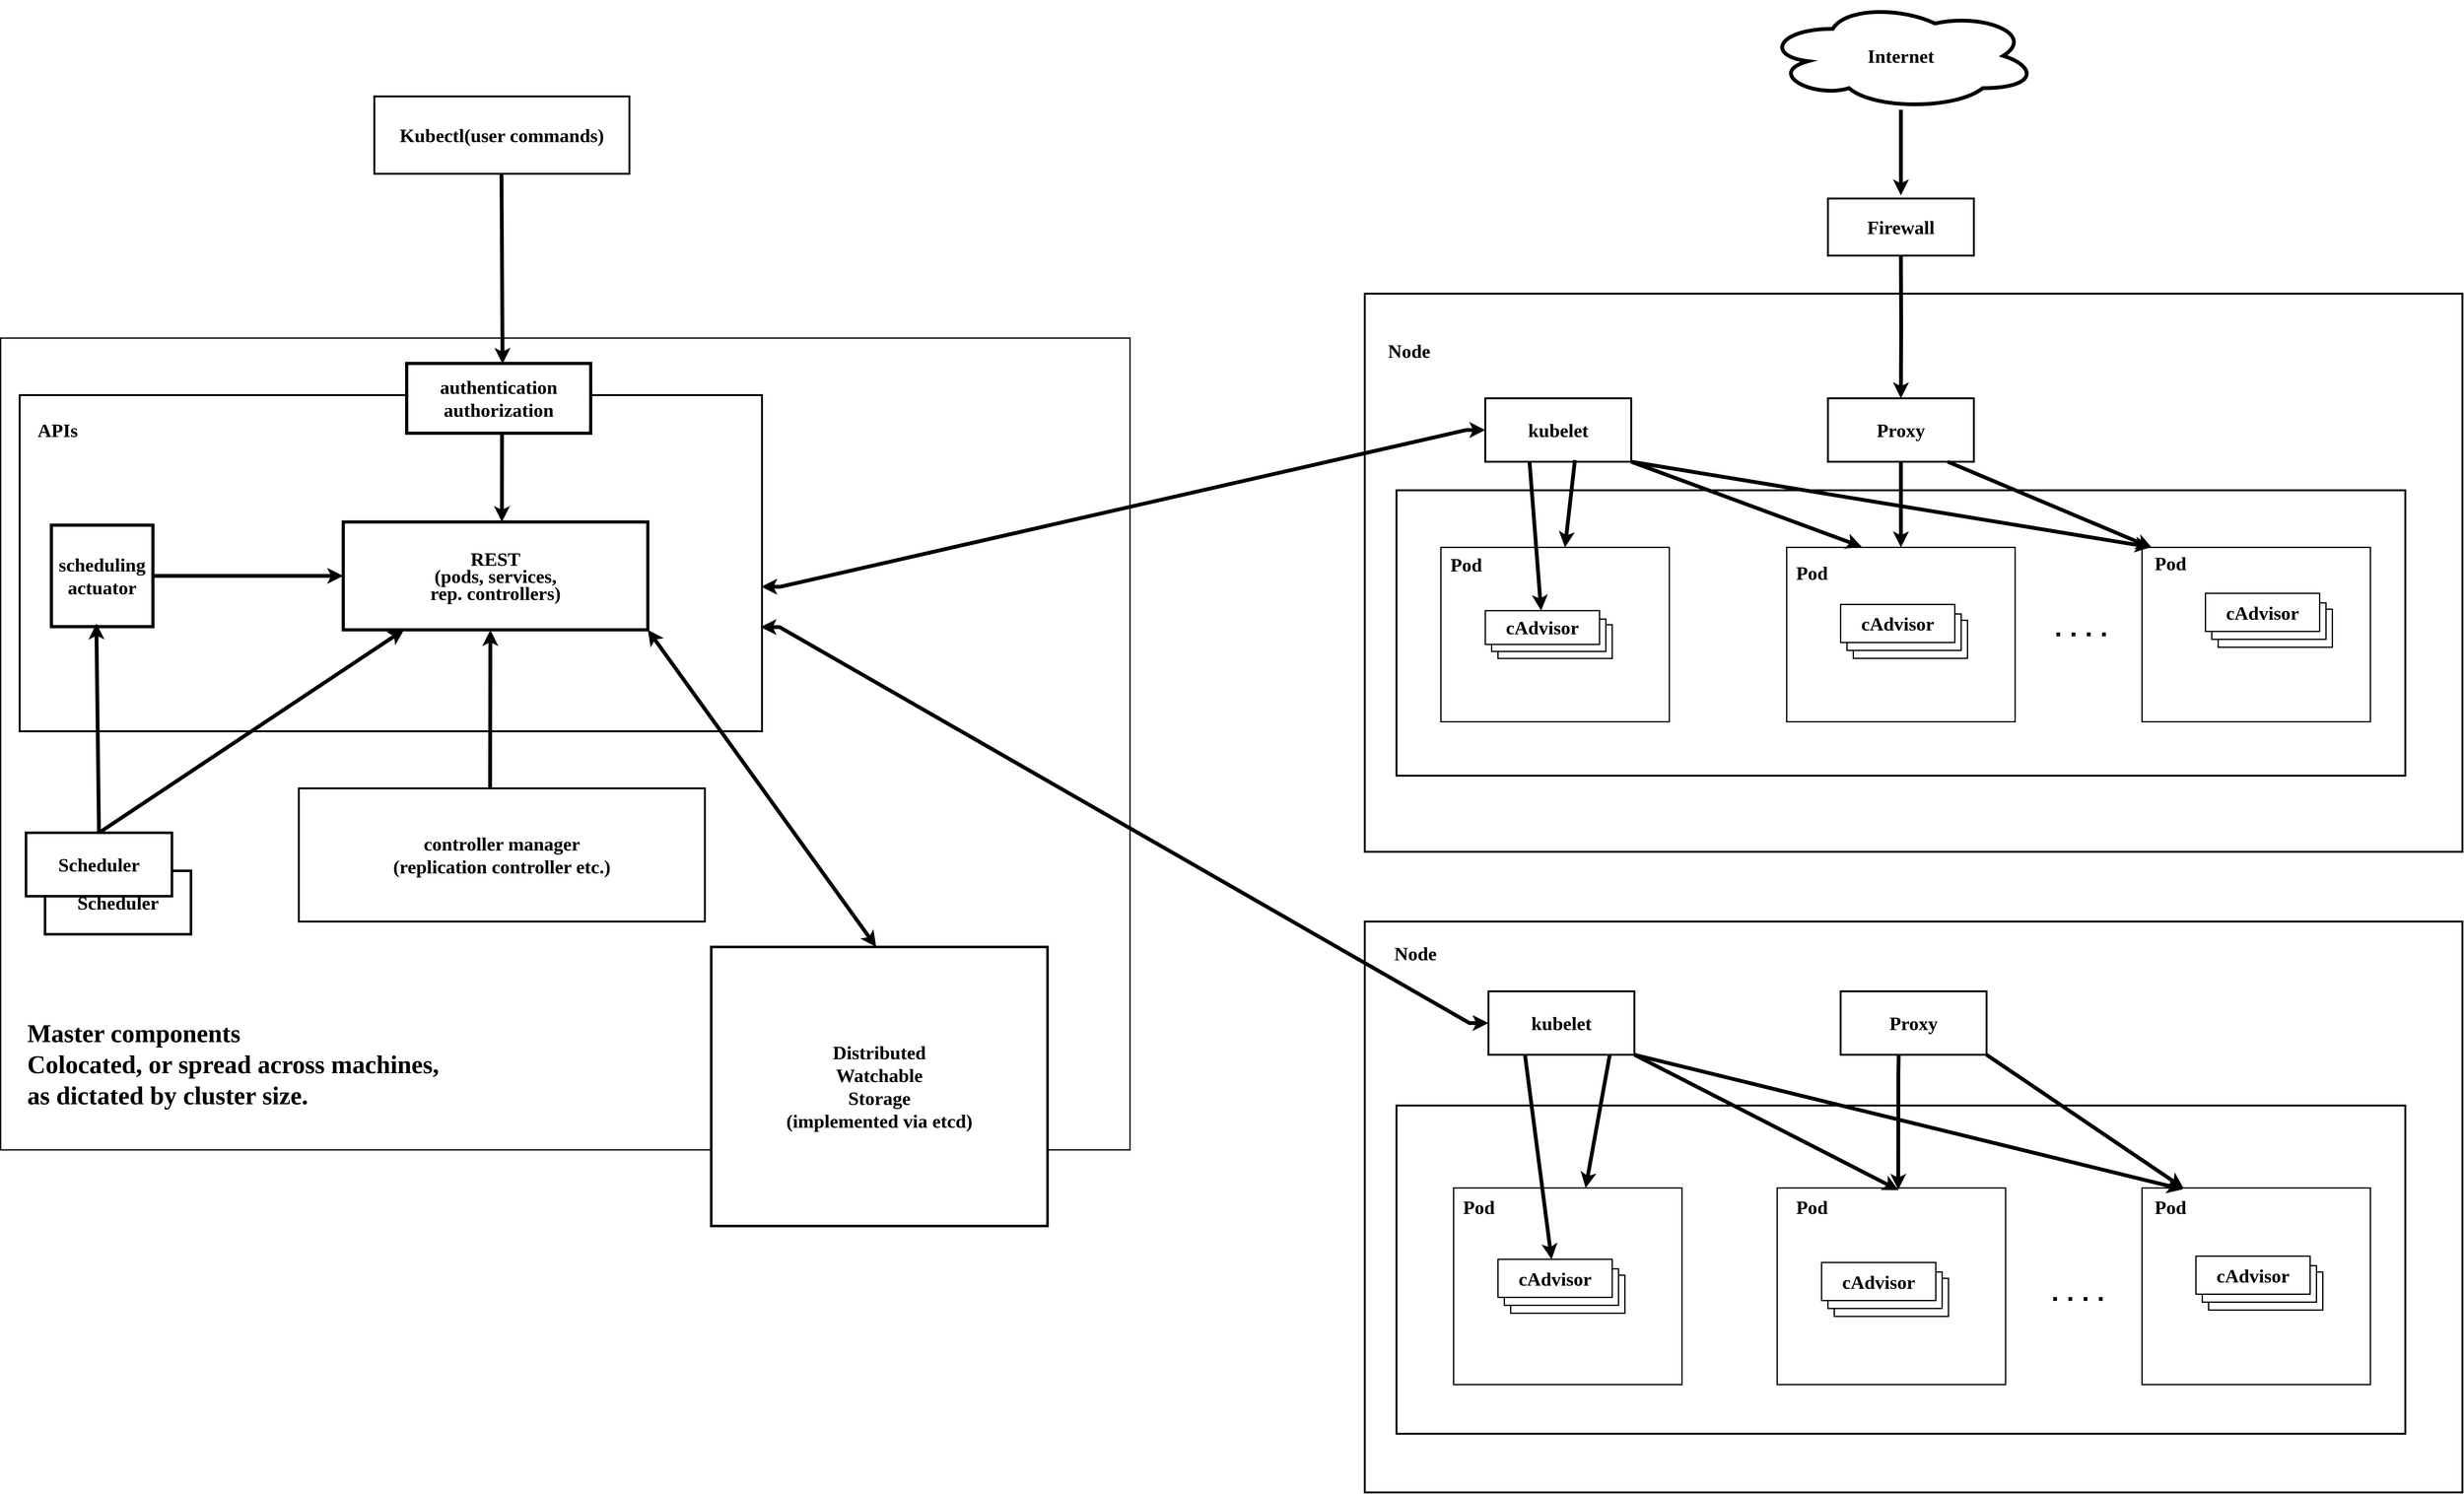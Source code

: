 <mxfile version="24.7.13">
  <diagram name="第 1 页" id="LvspWGDVvsqheb7RMKRR">
    <mxGraphModel dx="4118" dy="2120" grid="1" gridSize="10" guides="1" tooltips="1" connect="1" arrows="1" fold="1" page="1" pageScale="1" pageWidth="4000" pageHeight="2424" math="0" shadow="0">
      <root>
        <mxCell id="0" />
        <mxCell id="1" parent="0" />
        <mxCell id="ktVLUo-EPOUu5IFAiA05-72" value="" style="rounded=0;whiteSpace=wrap;html=1;movable=0;resizable=0;rotatable=0;deletable=0;editable=0;locked=1;connectable=0;strokeWidth=3;" vertex="1" parent="1">
          <mxGeometry x="2180" y="1500" width="1730" height="900" as="geometry" />
        </mxCell>
        <mxCell id="ktVLUo-EPOUu5IFAiA05-36" value="" style="rounded=0;whiteSpace=wrap;html=1;movable=0;resizable=0;rotatable=0;deletable=0;editable=0;locked=1;connectable=0;strokeWidth=3;" vertex="1" parent="1">
          <mxGeometry x="2180" y="510" width="1730" height="880" as="geometry" />
        </mxCell>
        <mxCell id="ktVLUo-EPOUu5IFAiA05-21" value="" style="rounded=0;whiteSpace=wrap;html=1;strokeColor=#000000;strokeWidth=2;" vertex="1" parent="1">
          <mxGeometry x="30" y="580" width="1780" height="1280" as="geometry" />
        </mxCell>
        <mxCell id="ktVLUo-EPOUu5IFAiA05-16" value="&lt;font style=&quot;font-size: 30px;&quot; face=&quot;Comic Sans MS&quot;&gt;&lt;b&gt;Scheduler&lt;/b&gt;&lt;/font&gt;" style="rounded=0;whiteSpace=wrap;html=1;strokeWidth=4;" vertex="1" parent="1">
          <mxGeometry x="100" y="1420" width="230" height="100" as="geometry" />
        </mxCell>
        <mxCell id="ktVLUo-EPOUu5IFAiA05-4" value="" style="rounded=0;whiteSpace=wrap;html=1;strokeWidth=3;" vertex="1" parent="1">
          <mxGeometry x="60" y="670" width="1170" height="530" as="geometry" />
        </mxCell>
        <mxCell id="ktVLUo-EPOUu5IFAiA05-15" value="" style="endArrow=classic;html=1;rounded=0;strokeWidth=6;curved=0;endSize=6;exitX=0.5;exitY=0;exitDx=0;exitDy=0;entryX=0.2;entryY=0.998;entryDx=0;entryDy=0;entryPerimeter=0;" edge="1" parent="1" source="ktVLUo-EPOUu5IFAiA05-14" target="ktVLUo-EPOUu5IFAiA05-9">
          <mxGeometry width="50" height="50" relative="1" as="geometry">
            <mxPoint x="604.58" y="1265" as="sourcePoint" />
            <mxPoint x="560" y="1040" as="targetPoint" />
          </mxGeometry>
        </mxCell>
        <mxCell id="ktVLUo-EPOUu5IFAiA05-5" value="&lt;div style=&quot;font-size: 30px;&quot;&gt;&lt;font style=&quot;font-size: 30px;&quot; face=&quot;Comic Sans MS&quot;&gt;&lt;b&gt;authentication&lt;/b&gt;&lt;/font&gt;&lt;/div&gt;&lt;div style=&quot;font-size: 30px;&quot;&gt;&lt;font style=&quot;font-size: 30px;&quot; face=&quot;Comic Sans MS&quot;&gt;&lt;b&gt;authorization&lt;/b&gt;&lt;/font&gt;&lt;/div&gt;" style="rounded=0;whiteSpace=wrap;html=1;strokeWidth=5;" vertex="1" parent="1">
          <mxGeometry x="670" y="620" width="290" height="110" as="geometry" />
        </mxCell>
        <mxCell id="ktVLUo-EPOUu5IFAiA05-6" value="&lt;b&gt;&lt;font face=&quot;Comic Sans MS&quot; style=&quot;font-size: 30px;&quot;&gt;APIs&lt;/font&gt;&lt;/b&gt;" style="text;html=1;align=center;verticalAlign=middle;whiteSpace=wrap;rounded=0;" vertex="1" parent="1">
          <mxGeometry x="90" y="710" width="60" height="30" as="geometry" />
        </mxCell>
        <mxCell id="ktVLUo-EPOUu5IFAiA05-7" value="" style="group;strokeColor=default;strokeWidth=5;" vertex="1" connectable="0" parent="1">
          <mxGeometry x="620" y="200" width="400" height="120" as="geometry" />
        </mxCell>
        <mxCell id="ktVLUo-EPOUu5IFAiA05-1" value="&lt;font face=&quot;Comic Sans MS&quot; style=&quot;font-size: 30px;&quot;&gt;&lt;b&gt;Kubectl(user commands)&lt;/b&gt;&lt;/font&gt;" style="rounded=0;whiteSpace=wrap;html=1;" vertex="1" parent="ktVLUo-EPOUu5IFAiA05-7">
          <mxGeometry width="400" height="120.0" as="geometry" />
        </mxCell>
        <mxCell id="ktVLUo-EPOUu5IFAiA05-2" value="" style="endArrow=classic;html=1;rounded=0;strokeWidth=6;exitX=0.4;exitY=1.015;exitDx=0;exitDy=0;exitPerimeter=0;entryX=0.521;entryY=0.006;entryDx=0;entryDy=0;entryPerimeter=0;" edge="1" parent="ktVLUo-EPOUu5IFAiA05-7" target="ktVLUo-EPOUu5IFAiA05-5">
          <mxGeometry width="50" height="50" relative="1" as="geometry">
            <mxPoint x="199.41" y="120.0" as="sourcePoint" />
            <mxPoint x="210" y="573.333" as="targetPoint" />
          </mxGeometry>
        </mxCell>
        <mxCell id="ktVLUo-EPOUu5IFAiA05-8" value="" style="endArrow=classic;html=1;rounded=0;strokeWidth=6;exitX=0.518;exitY=1.001;exitDx=0;exitDy=0;exitPerimeter=0;entryX=0.521;entryY=0;entryDx=0;entryDy=0;entryPerimeter=0;" edge="1" parent="1" source="ktVLUo-EPOUu5IFAiA05-5" target="ktVLUo-EPOUu5IFAiA05-9">
          <mxGeometry width="50" height="50" relative="1" as="geometry">
            <mxPoint x="820.23" y="735" as="sourcePoint" />
            <mxPoint x="819.38" y="815" as="targetPoint" />
          </mxGeometry>
        </mxCell>
        <mxCell id="ktVLUo-EPOUu5IFAiA05-9" value="&lt;div style=&quot;font-size: 30px; line-height: 90%;&quot;&gt;&lt;font face=&quot;Comic Sans MS&quot; style=&quot;font-size: 30px;&quot;&gt;&lt;b&gt;REST&lt;/b&gt;&lt;/font&gt;&lt;/div&gt;&lt;div style=&quot;font-size: 30px; line-height: 90%;&quot;&gt;&lt;font face=&quot;Comic Sans MS&quot; style=&quot;font-size: 30px;&quot;&gt;&lt;b&gt;(pods, services,&lt;/b&gt;&lt;/font&gt;&lt;/div&gt;&lt;div style=&quot;font-size: 30px; line-height: 90%;&quot;&gt;&lt;font face=&quot;Comic Sans MS&quot; style=&quot;font-size: 30px;&quot;&gt;&lt;b&gt;rep. controllers)&lt;/b&gt;&lt;/font&gt;&lt;/div&gt;" style="rounded=0;whiteSpace=wrap;html=1;strokeWidth=5;" vertex="1" parent="1">
          <mxGeometry x="570" y="870" width="480" height="170" as="geometry" />
        </mxCell>
        <mxCell id="ktVLUo-EPOUu5IFAiA05-10" value="&lt;div style=&quot;font-size: 30px;&quot;&gt;&lt;font face=&quot;Comic Sans MS&quot; style=&quot;font-size: 30px;&quot;&gt;&lt;b&gt;scheduling&lt;/b&gt;&lt;/font&gt;&lt;/div&gt;&lt;div style=&quot;font-size: 30px;&quot;&gt;&lt;font face=&quot;Comic Sans MS&quot; style=&quot;font-size: 30px;&quot;&gt;&lt;b&gt;actuator&lt;/b&gt;&lt;/font&gt;&lt;/div&gt;" style="rounded=0;whiteSpace=wrap;html=1;strokeWidth=5;" vertex="1" parent="1">
          <mxGeometry x="110" y="875" width="160" height="160" as="geometry" />
        </mxCell>
        <mxCell id="ktVLUo-EPOUu5IFAiA05-11" value="" style="endArrow=classic;html=1;rounded=0;strokeWidth=6;exitX=1;exitY=0.5;exitDx=0;exitDy=0;entryX=0;entryY=0.5;entryDx=0;entryDy=0;" edge="1" parent="1" source="ktVLUo-EPOUu5IFAiA05-10" target="ktVLUo-EPOUu5IFAiA05-9">
          <mxGeometry width="50" height="50" relative="1" as="geometry">
            <mxPoint x="310.85" y="860" as="sourcePoint" />
            <mxPoint x="310" y="940" as="targetPoint" />
          </mxGeometry>
        </mxCell>
        <mxCell id="ktVLUo-EPOUu5IFAiA05-13" value="" style="endArrow=classic;html=1;rounded=0;strokeWidth=6;curved=0;endSize=6;exitX=0.5;exitY=0;exitDx=0;exitDy=0;" edge="1" parent="1" source="ktVLUo-EPOUu5IFAiA05-14">
          <mxGeometry width="50" height="50" relative="1" as="geometry">
            <mxPoint x="180" y="1260" as="sourcePoint" />
            <mxPoint x="180.85" y="1030" as="targetPoint" />
          </mxGeometry>
        </mxCell>
        <mxCell id="ktVLUo-EPOUu5IFAiA05-14" value="&lt;font style=&quot;font-size: 30px;&quot; face=&quot;Comic Sans MS&quot;&gt;&lt;b&gt;Scheduler&lt;/b&gt;&lt;/font&gt;" style="rounded=0;whiteSpace=wrap;html=1;strokeWidth=4;" vertex="1" parent="1">
          <mxGeometry x="70" y="1360" width="230" height="100" as="geometry" />
        </mxCell>
        <mxCell id="ktVLUo-EPOUu5IFAiA05-17" value="&lt;div style=&quot;font-size: 30px;&quot;&gt;&lt;font style=&quot;font-size: 30px;&quot; face=&quot;Comic Sans MS&quot;&gt;&lt;b style=&quot;font-size: 30px;&quot;&gt;controller manager&lt;/b&gt;&lt;/font&gt;&lt;/div&gt;&lt;div style=&quot;font-size: 30px;&quot;&gt;&lt;font style=&quot;font-size: 30px;&quot; face=&quot;Comic Sans MS&quot;&gt;&lt;b style=&quot;font-size: 30px;&quot;&gt;(replication controller etc.)&lt;/b&gt;&lt;/font&gt;&lt;/div&gt;" style="rounded=0;whiteSpace=wrap;html=1;fontSize=30;strokeWidth=3;" vertex="1" parent="1">
          <mxGeometry x="500" y="1290" width="640" height="210" as="geometry" />
        </mxCell>
        <mxCell id="ktVLUo-EPOUu5IFAiA05-19" value="" style="endArrow=classic;html=1;rounded=0;strokeWidth=6;entryX=0.483;entryY=1.002;entryDx=0;entryDy=0;entryPerimeter=0;exitX=0.471;exitY=0.006;exitDx=0;exitDy=0;exitPerimeter=0;" edge="1" parent="1" source="ktVLUo-EPOUu5IFAiA05-17" target="ktVLUo-EPOUu5IFAiA05-9">
          <mxGeometry width="50" height="50" relative="1" as="geometry">
            <mxPoint x="780" y="1290" as="sourcePoint" />
            <mxPoint x="840" y="1140" as="targetPoint" />
          </mxGeometry>
        </mxCell>
        <mxCell id="ktVLUo-EPOUu5IFAiA05-20" value="" style="endArrow=classic;startArrow=classic;html=1;rounded=0;strokeWidth=6;entryX=1;entryY=1;entryDx=0;entryDy=0;" edge="1" parent="1" target="ktVLUo-EPOUu5IFAiA05-9">
          <mxGeometry width="50" height="50" relative="1" as="geometry">
            <mxPoint x="1410" y="1540" as="sourcePoint" />
            <mxPoint x="1460" y="1450" as="targetPoint" />
          </mxGeometry>
        </mxCell>
        <mxCell id="ktVLUo-EPOUu5IFAiA05-22" value="&lt;div style=&quot;font-size: 30px;&quot;&gt;&lt;font face=&quot;Comic Sans MS&quot; style=&quot;font-size: 30px;&quot;&gt;&lt;b&gt;Distributed&lt;/b&gt;&lt;/font&gt;&lt;/div&gt;&lt;div style=&quot;font-size: 30px;&quot;&gt;&lt;font face=&quot;Comic Sans MS&quot; style=&quot;font-size: 30px;&quot;&gt;&lt;b&gt;Watchable&lt;/b&gt;&lt;/font&gt;&lt;/div&gt;&lt;div style=&quot;font-size: 30px;&quot;&gt;&lt;font face=&quot;Comic Sans MS&quot; style=&quot;font-size: 30px;&quot;&gt;&lt;b&gt;Storage&lt;/b&gt;&lt;/font&gt;&lt;/div&gt;&lt;div style=&quot;font-size: 30px;&quot;&gt;&lt;font face=&quot;Comic Sans MS&quot; style=&quot;font-size: 30px;&quot;&gt;&lt;b&gt;(implemented via etcd)&lt;/b&gt;&lt;/font&gt;&lt;/div&gt;" style="rounded=0;whiteSpace=wrap;html=1;strokeWidth=4;" vertex="1" parent="1">
          <mxGeometry x="1150" y="1540" width="530" height="440" as="geometry" />
        </mxCell>
        <mxCell id="ktVLUo-EPOUu5IFAiA05-23" value="&lt;div style=&quot;font-size: 40px;&quot;&gt;&lt;b style=&quot;&quot;&gt;&lt;font face=&quot;Comic Sans MS&quot; style=&quot;font-size: 40px;&quot;&gt;Master components&lt;/font&gt;&lt;/b&gt;&lt;/div&gt;&lt;div style=&quot;font-size: 40px;&quot;&gt;&lt;b&gt;&lt;font face=&quot;Comic Sans MS&quot; style=&quot;font-size: 40px;&quot;&gt;Colocated, or spread across machines,&lt;/font&gt;&lt;/b&gt;&lt;/div&gt;&lt;div style=&quot;font-size: 40px;&quot;&gt;&lt;b style=&quot;&quot;&gt;&lt;font face=&quot;Comic Sans MS&quot; style=&quot;font-size: 40px;&quot;&gt;as dictated by cluster size.&lt;/font&gt;&lt;/b&gt;&lt;/div&gt;" style="text;html=1;align=left;verticalAlign=middle;whiteSpace=wrap;rounded=0;" vertex="1" parent="1">
          <mxGeometry x="70" y="1610" width="940" height="230" as="geometry" />
        </mxCell>
        <mxCell id="ktVLUo-EPOUu5IFAiA05-30" value="" style="endArrow=classic;startArrow=classic;html=1;rounded=0;edgeStyle=entityRelationEdgeStyle;strokeWidth=6;exitX=0.999;exitY=0.57;exitDx=0;exitDy=0;exitPerimeter=0;entryX=0;entryY=0.5;entryDx=0;entryDy=0;" edge="1" parent="1" source="ktVLUo-EPOUu5IFAiA05-4" target="ktVLUo-EPOUu5IFAiA05-39">
          <mxGeometry width="50" height="50" relative="1" as="geometry">
            <mxPoint x="2310" y="590" as="sourcePoint" />
            <mxPoint x="2370" y="720" as="targetPoint" />
            <Array as="points">
              <mxPoint x="2180" y="940" />
            </Array>
          </mxGeometry>
        </mxCell>
        <mxCell id="ktVLUo-EPOUu5IFAiA05-34" value="" style="edgeStyle=orthogonalEdgeStyle;rounded=0;orthogonalLoop=1;jettySize=auto;html=1;strokeWidth=6;" edge="1" parent="1" source="ktVLUo-EPOUu5IFAiA05-32">
          <mxGeometry relative="1" as="geometry">
            <mxPoint x="3025.0" y="355" as="targetPoint" />
          </mxGeometry>
        </mxCell>
        <mxCell id="ktVLUo-EPOUu5IFAiA05-32" value="&lt;font face=&quot;Comic Sans MS&quot; style=&quot;font-size: 30px;&quot;&gt;&lt;b&gt;Internet&lt;/b&gt;&lt;/font&gt;" style="ellipse;shape=cloud;whiteSpace=wrap;html=1;strokeWidth=6;" vertex="1" parent="1">
          <mxGeometry x="2810" y="50" width="430" height="170" as="geometry" />
        </mxCell>
        <mxCell id="ktVLUo-EPOUu5IFAiA05-35" value="&lt;font face=&quot;Comic Sans MS&quot; style=&quot;font-size: 30px;&quot;&gt;&lt;b&gt;Firewall&lt;/b&gt;&lt;/font&gt;" style="rounded=0;whiteSpace=wrap;html=1;strokeWidth=3;" vertex="1" parent="1">
          <mxGeometry x="2910" y="360" width="230" height="90" as="geometry" />
        </mxCell>
        <mxCell id="ktVLUo-EPOUu5IFAiA05-38" value="&lt;font style=&quot;font-size: 30px;&quot; face=&quot;Comic Sans MS&quot;&gt;&lt;b&gt;Node&lt;/b&gt;&lt;/font&gt;" style="text;html=1;align=center;verticalAlign=middle;whiteSpace=wrap;rounded=0;" vertex="1" parent="1">
          <mxGeometry x="2220" y="600" width="60" as="geometry" />
        </mxCell>
        <mxCell id="ktVLUo-EPOUu5IFAiA05-39" value="&lt;b&gt;&lt;font style=&quot;font-size: 30px;&quot; face=&quot;Comic Sans MS&quot;&gt;kubelet&lt;/font&gt;&lt;/b&gt;" style="rounded=0;whiteSpace=wrap;html=1;strokeWidth=3;" vertex="1" parent="1">
          <mxGeometry x="2370" y="675" width="230" height="100" as="geometry" />
        </mxCell>
        <mxCell id="ktVLUo-EPOUu5IFAiA05-40" value="&lt;b&gt;&lt;font style=&quot;font-size: 30px;&quot; face=&quot;Comic Sans MS&quot;&gt;Proxy&lt;/font&gt;&lt;/b&gt;" style="rounded=0;whiteSpace=wrap;html=1;strokeWidth=3;" vertex="1" parent="1">
          <mxGeometry x="2910" y="675" width="230" height="100" as="geometry" />
        </mxCell>
        <mxCell id="ktVLUo-EPOUu5IFAiA05-43" value="" style="edgeStyle=orthogonalEdgeStyle;rounded=0;orthogonalLoop=1;jettySize=auto;html=1;strokeWidth=6;exitX=0.523;exitY=0.996;exitDx=0;exitDy=0;exitPerimeter=0;entryX=0.5;entryY=0;entryDx=0;entryDy=0;" edge="1" parent="1" target="ktVLUo-EPOUu5IFAiA05-40">
          <mxGeometry relative="1" as="geometry">
            <mxPoint x="3025.03" y="450" as="sourcePoint" />
            <mxPoint x="3024.74" y="605.36" as="targetPoint" />
          </mxGeometry>
        </mxCell>
        <mxCell id="ktVLUo-EPOUu5IFAiA05-44" value="" style="rounded=0;whiteSpace=wrap;html=1;strokeWidth=3;movable=0;resizable=0;rotatable=0;deletable=0;editable=0;locked=1;connectable=0;" vertex="1" parent="1">
          <mxGeometry x="2230" y="820" width="1590" height="450" as="geometry" />
        </mxCell>
        <mxCell id="ktVLUo-EPOUu5IFAiA05-56" value="" style="group" vertex="1" connectable="0" parent="1">
          <mxGeometry x="2300" y="910" width="360" height="275" as="geometry" />
        </mxCell>
        <mxCell id="ktVLUo-EPOUu5IFAiA05-45" value="" style="rounded=0;whiteSpace=wrap;html=1;strokeWidth=2;movable=1;resizable=1;rotatable=1;deletable=1;editable=1;locked=0;connectable=1;" vertex="1" parent="ktVLUo-EPOUu5IFAiA05-56">
          <mxGeometry width="360" height="275" as="geometry" />
        </mxCell>
        <mxCell id="ktVLUo-EPOUu5IFAiA05-46" value="&lt;font face=&quot;Comic Sans MS&quot; style=&quot;font-size: 30px;&quot;&gt;&lt;b&gt;Pod&lt;/b&gt;&lt;/font&gt;" style="text;html=1;align=center;verticalAlign=middle;whiteSpace=wrap;rounded=0;" vertex="1" parent="ktVLUo-EPOUu5IFAiA05-56">
          <mxGeometry x="10" y="13.306" width="60" height="26.613" as="geometry" />
        </mxCell>
        <mxCell id="ktVLUo-EPOUu5IFAiA05-55" value="" style="group;strokeWidth=2;strokeColor=none;" vertex="1" connectable="0" parent="ktVLUo-EPOUu5IFAiA05-56">
          <mxGeometry x="70" y="99.798" width="200" height="75.403" as="geometry" />
        </mxCell>
        <mxCell id="ktVLUo-EPOUu5IFAiA05-47" value="&lt;b&gt;&lt;font face=&quot;Comic Sans MS&quot; style=&quot;font-size: 30px;&quot;&gt;cAdvisor&lt;/font&gt;&lt;/b&gt;" style="rounded=0;whiteSpace=wrap;html=1;strokeWidth=2;" vertex="1" parent="ktVLUo-EPOUu5IFAiA05-55">
          <mxGeometry x="20" y="22.177" width="180" height="53.226" as="geometry" />
        </mxCell>
        <mxCell id="ktVLUo-EPOUu5IFAiA05-53" value="&lt;b&gt;&lt;font face=&quot;Comic Sans MS&quot; style=&quot;font-size: 30px;&quot;&gt;cAdvisor&lt;/font&gt;&lt;/b&gt;" style="rounded=0;whiteSpace=wrap;html=1;strokeWidth=2;" vertex="1" parent="ktVLUo-EPOUu5IFAiA05-55">
          <mxGeometry x="10" y="13.306" width="180" height="51.008" as="geometry" />
        </mxCell>
        <mxCell id="ktVLUo-EPOUu5IFAiA05-54" value="&lt;b&gt;&lt;font face=&quot;Comic Sans MS&quot; style=&quot;font-size: 30px;&quot;&gt;cAdvisor&lt;/font&gt;&lt;/b&gt;" style="rounded=0;whiteSpace=wrap;html=1;strokeWidth=2;" vertex="1" parent="ktVLUo-EPOUu5IFAiA05-55">
          <mxGeometry width="180" height="53.226" as="geometry" />
        </mxCell>
        <mxCell id="ktVLUo-EPOUu5IFAiA05-58" value="" style="rounded=0;whiteSpace=wrap;html=1;strokeWidth=2;movable=1;resizable=1;rotatable=1;deletable=1;editable=1;locked=0;connectable=1;" vertex="1" parent="1">
          <mxGeometry x="2845" y="910" width="360" height="275" as="geometry" />
        </mxCell>
        <mxCell id="ktVLUo-EPOUu5IFAiA05-59" value="&lt;font face=&quot;Comic Sans MS&quot; style=&quot;font-size: 30px;&quot;&gt;&lt;b&gt;Pod&lt;/b&gt;&lt;/font&gt;" style="text;html=1;align=center;verticalAlign=middle;whiteSpace=wrap;rounded=0;" vertex="1" parent="1">
          <mxGeometry x="2855" y="935" width="60" height="30" as="geometry" />
        </mxCell>
        <mxCell id="ktVLUo-EPOUu5IFAiA05-60" value="" style="group;strokeWidth=2;strokeColor=none;" vertex="1" connectable="0" parent="1">
          <mxGeometry x="2930" y="1000" width="200" height="85" as="geometry" />
        </mxCell>
        <mxCell id="ktVLUo-EPOUu5IFAiA05-61" value="&lt;b&gt;&lt;font face=&quot;Comic Sans MS&quot; style=&quot;font-size: 30px;&quot;&gt;cAdvisor&lt;/font&gt;&lt;/b&gt;" style="rounded=0;whiteSpace=wrap;html=1;strokeWidth=2;" vertex="1" parent="ktVLUo-EPOUu5IFAiA05-60">
          <mxGeometry x="20" y="25" width="180" height="60" as="geometry" />
        </mxCell>
        <mxCell id="ktVLUo-EPOUu5IFAiA05-62" value="&lt;b&gt;&lt;font face=&quot;Comic Sans MS&quot; style=&quot;font-size: 30px;&quot;&gt;cAdvisor&lt;/font&gt;&lt;/b&gt;" style="rounded=0;whiteSpace=wrap;html=1;strokeWidth=2;" vertex="1" parent="ktVLUo-EPOUu5IFAiA05-60">
          <mxGeometry x="10" y="15" width="180" height="57.5" as="geometry" />
        </mxCell>
        <mxCell id="ktVLUo-EPOUu5IFAiA05-63" value="&lt;b&gt;&lt;font face=&quot;Comic Sans MS&quot; style=&quot;font-size: 30px;&quot;&gt;cAdvisor&lt;/font&gt;&lt;/b&gt;" style="rounded=0;whiteSpace=wrap;html=1;strokeWidth=2;" vertex="1" parent="ktVLUo-EPOUu5IFAiA05-60">
          <mxGeometry width="180" height="60" as="geometry" />
        </mxCell>
        <mxCell id="ktVLUo-EPOUu5IFAiA05-64" value="" style="rounded=0;whiteSpace=wrap;html=1;strokeWidth=2;movable=1;resizable=1;rotatable=1;deletable=1;editable=1;locked=0;connectable=1;" vertex="1" parent="1">
          <mxGeometry x="3405" y="910" width="360" height="275" as="geometry" />
        </mxCell>
        <mxCell id="ktVLUo-EPOUu5IFAiA05-65" value="&lt;font face=&quot;Comic Sans MS&quot; style=&quot;font-size: 30px;&quot;&gt;&lt;b&gt;Pod&lt;/b&gt;&lt;/font&gt;" style="text;html=1;align=center;verticalAlign=middle;whiteSpace=wrap;rounded=0;" vertex="1" parent="1">
          <mxGeometry x="3420" y="920" width="60" height="30" as="geometry" />
        </mxCell>
        <mxCell id="ktVLUo-EPOUu5IFAiA05-66" value="" style="group;strokeWidth=2;strokeColor=none;" vertex="1" connectable="0" parent="1">
          <mxGeometry x="3505" y="982.5" width="200" height="85" as="geometry" />
        </mxCell>
        <mxCell id="ktVLUo-EPOUu5IFAiA05-67" value="&lt;b&gt;&lt;font face=&quot;Comic Sans MS&quot; style=&quot;font-size: 30px;&quot;&gt;cAdvisor&lt;/font&gt;&lt;/b&gt;" style="rounded=0;whiteSpace=wrap;html=1;strokeWidth=2;" vertex="1" parent="ktVLUo-EPOUu5IFAiA05-66">
          <mxGeometry x="20" y="25" width="180" height="60" as="geometry" />
        </mxCell>
        <mxCell id="ktVLUo-EPOUu5IFAiA05-68" value="&lt;b&gt;&lt;font face=&quot;Comic Sans MS&quot; style=&quot;font-size: 30px;&quot;&gt;cAdvisor&lt;/font&gt;&lt;/b&gt;" style="rounded=0;whiteSpace=wrap;html=1;strokeWidth=2;" vertex="1" parent="ktVLUo-EPOUu5IFAiA05-66">
          <mxGeometry x="10" y="15" width="180" height="57.5" as="geometry" />
        </mxCell>
        <mxCell id="ktVLUo-EPOUu5IFAiA05-69" value="&lt;b&gt;&lt;font face=&quot;Comic Sans MS&quot; style=&quot;font-size: 30px;&quot;&gt;cAdvisor&lt;/font&gt;&lt;/b&gt;" style="rounded=0;whiteSpace=wrap;html=1;strokeWidth=2;" vertex="1" parent="ktVLUo-EPOUu5IFAiA05-66">
          <mxGeometry width="180" height="60" as="geometry" />
        </mxCell>
        <mxCell id="ktVLUo-EPOUu5IFAiA05-71" value="" style="endArrow=none;dashed=1;html=1;dashPattern=1 3;strokeWidth=6;rounded=0;exitX=0.998;exitY=0.593;exitDx=0;exitDy=0;exitPerimeter=0;" edge="1" parent="1">
          <mxGeometry width="50" height="50" relative="1" as="geometry">
            <mxPoint x="3270" y="1047.22" as="sourcePoint" />
            <mxPoint x="3350" y="1047.22" as="targetPoint" />
          </mxGeometry>
        </mxCell>
        <mxCell id="ktVLUo-EPOUu5IFAiA05-73" value="&lt;font style=&quot;font-size: 30px;&quot; face=&quot;Comic Sans MS&quot;&gt;&lt;b&gt;Node&lt;/b&gt;&lt;/font&gt;" style="text;html=1;align=center;verticalAlign=middle;whiteSpace=wrap;rounded=0;" vertex="1" parent="1">
          <mxGeometry x="2230" y="1550" width="60" as="geometry" />
        </mxCell>
        <mxCell id="ktVLUo-EPOUu5IFAiA05-74" value="&lt;b&gt;&lt;font style=&quot;font-size: 30px;&quot; face=&quot;Comic Sans MS&quot;&gt;kubelet&lt;/font&gt;&lt;/b&gt;" style="rounded=0;whiteSpace=wrap;html=1;strokeWidth=3;" vertex="1" parent="1">
          <mxGeometry x="2375" y="1610" width="230" height="100" as="geometry" />
        </mxCell>
        <mxCell id="ktVLUo-EPOUu5IFAiA05-75" value="&lt;b&gt;&lt;font style=&quot;font-size: 30px;&quot; face=&quot;Comic Sans MS&quot;&gt;Proxy&lt;/font&gt;&lt;/b&gt;" style="rounded=0;whiteSpace=wrap;html=1;strokeWidth=3;" vertex="1" parent="1">
          <mxGeometry x="2930" y="1610" width="230" height="100" as="geometry" />
        </mxCell>
        <mxCell id="ktVLUo-EPOUu5IFAiA05-76" value="" style="rounded=0;whiteSpace=wrap;html=1;strokeWidth=3;movable=0;resizable=0;rotatable=0;deletable=0;editable=0;locked=1;connectable=0;" vertex="1" parent="1">
          <mxGeometry x="2230" y="1790" width="1590" height="517.5" as="geometry" />
        </mxCell>
        <mxCell id="ktVLUo-EPOUu5IFAiA05-77" value="" style="rounded=0;whiteSpace=wrap;html=1;strokeWidth=2;movable=1;resizable=1;rotatable=1;deletable=1;editable=1;locked=0;connectable=1;" vertex="1" parent="1">
          <mxGeometry x="2830" y="1920" width="360" height="310" as="geometry" />
        </mxCell>
        <mxCell id="ktVLUo-EPOUu5IFAiA05-82" value="" style="rounded=0;whiteSpace=wrap;html=1;strokeWidth=2;movable=1;resizable=1;rotatable=1;deletable=1;editable=1;locked=0;connectable=1;" vertex="1" parent="1">
          <mxGeometry x="3405" y="1920" width="360" height="310" as="geometry" />
        </mxCell>
        <mxCell id="ktVLUo-EPOUu5IFAiA05-83" value="" style="group;strokeWidth=2;strokeColor=none;" vertex="1" connectable="0" parent="1">
          <mxGeometry x="3490" y="2027.5" width="200" height="85" as="geometry" />
        </mxCell>
        <mxCell id="ktVLUo-EPOUu5IFAiA05-84" value="&lt;b&gt;&lt;font face=&quot;Comic Sans MS&quot; style=&quot;font-size: 30px;&quot;&gt;cAdvisor&lt;/font&gt;&lt;/b&gt;" style="rounded=0;whiteSpace=wrap;html=1;strokeWidth=2;" vertex="1" parent="ktVLUo-EPOUu5IFAiA05-83">
          <mxGeometry x="20" y="25" width="180" height="60" as="geometry" />
        </mxCell>
        <mxCell id="ktVLUo-EPOUu5IFAiA05-85" value="&lt;b&gt;&lt;font face=&quot;Comic Sans MS&quot; style=&quot;font-size: 30px;&quot;&gt;cAdvisor&lt;/font&gt;&lt;/b&gt;" style="rounded=0;whiteSpace=wrap;html=1;strokeWidth=2;" vertex="1" parent="ktVLUo-EPOUu5IFAiA05-83">
          <mxGeometry x="10" y="15" width="180" height="57.5" as="geometry" />
        </mxCell>
        <mxCell id="ktVLUo-EPOUu5IFAiA05-86" value="&lt;b&gt;&lt;font face=&quot;Comic Sans MS&quot; style=&quot;font-size: 30px;&quot;&gt;cAdvisor&lt;/font&gt;&lt;/b&gt;" style="rounded=0;whiteSpace=wrap;html=1;strokeWidth=2;" vertex="1" parent="ktVLUo-EPOUu5IFAiA05-83">
          <mxGeometry width="180" height="60" as="geometry" />
        </mxCell>
        <mxCell id="ktVLUo-EPOUu5IFAiA05-87" value="" style="endArrow=none;dashed=1;html=1;dashPattern=1 3;strokeWidth=6;rounded=0;exitX=0.998;exitY=0.593;exitDx=0;exitDy=0;exitPerimeter=0;" edge="1" parent="1">
          <mxGeometry width="50" height="50" relative="1" as="geometry">
            <mxPoint x="3265" y="2095" as="sourcePoint" />
            <mxPoint x="3345" y="2095" as="targetPoint" />
          </mxGeometry>
        </mxCell>
        <mxCell id="ktVLUo-EPOUu5IFAiA05-88" value="" style="rounded=0;whiteSpace=wrap;html=1;strokeWidth=2;movable=1;resizable=1;rotatable=1;deletable=1;editable=1;locked=0;connectable=1;" vertex="1" parent="1">
          <mxGeometry x="2320" y="1920" width="360" height="310" as="geometry" />
        </mxCell>
        <mxCell id="ktVLUo-EPOUu5IFAiA05-89" value="&lt;font face=&quot;Comic Sans MS&quot; style=&quot;font-size: 30px;&quot;&gt;&lt;b&gt;Pod&lt;/b&gt;&lt;/font&gt;" style="text;html=1;align=center;verticalAlign=middle;whiteSpace=wrap;rounded=0;" vertex="1" parent="1">
          <mxGeometry x="2330" y="1935" width="60" height="30" as="geometry" />
        </mxCell>
        <mxCell id="ktVLUo-EPOUu5IFAiA05-90" value="" style="group;strokeWidth=2;strokeColor=none;" vertex="1" connectable="0" parent="1">
          <mxGeometry x="2390" y="2032.5" width="200" height="85" as="geometry" />
        </mxCell>
        <mxCell id="ktVLUo-EPOUu5IFAiA05-91" value="&lt;b&gt;&lt;font face=&quot;Comic Sans MS&quot; style=&quot;font-size: 30px;&quot;&gt;cAdvisor&lt;/font&gt;&lt;/b&gt;" style="rounded=0;whiteSpace=wrap;html=1;strokeWidth=2;" vertex="1" parent="ktVLUo-EPOUu5IFAiA05-90">
          <mxGeometry x="20" y="25" width="180" height="60" as="geometry" />
        </mxCell>
        <mxCell id="ktVLUo-EPOUu5IFAiA05-92" value="&lt;b&gt;&lt;font face=&quot;Comic Sans MS&quot; style=&quot;font-size: 30px;&quot;&gt;cAdvisor&lt;/font&gt;&lt;/b&gt;" style="rounded=0;whiteSpace=wrap;html=1;strokeWidth=2;" vertex="1" parent="ktVLUo-EPOUu5IFAiA05-90">
          <mxGeometry x="10" y="15" width="180" height="57.5" as="geometry" />
        </mxCell>
        <mxCell id="ktVLUo-EPOUu5IFAiA05-93" value="&lt;b&gt;&lt;font face=&quot;Comic Sans MS&quot; style=&quot;font-size: 30px;&quot;&gt;cAdvisor&lt;/font&gt;&lt;/b&gt;" style="rounded=0;whiteSpace=wrap;html=1;strokeWidth=2;" vertex="1" parent="ktVLUo-EPOUu5IFAiA05-90">
          <mxGeometry width="180" height="60" as="geometry" />
        </mxCell>
        <mxCell id="ktVLUo-EPOUu5IFAiA05-31" value="" style="endArrow=classic;startArrow=classic;html=1;rounded=0;edgeStyle=entityRelationEdgeStyle;strokeWidth=6;exitX=0.998;exitY=0.69;exitDx=0;exitDy=0;exitPerimeter=0;entryX=0;entryY=0.5;entryDx=0;entryDy=0;" edge="1" parent="1" source="ktVLUo-EPOUu5IFAiA05-4" target="ktVLUo-EPOUu5IFAiA05-74">
          <mxGeometry width="50" height="50" relative="1" as="geometry">
            <mxPoint x="1230" y="1035.0" as="sourcePoint" />
            <mxPoint x="2340" y="1650" as="targetPoint" />
            <Array as="points">
              <mxPoint x="1228.83" y="1003.12" />
            </Array>
          </mxGeometry>
        </mxCell>
        <mxCell id="ktVLUo-EPOUu5IFAiA05-95" value="" style="group;strokeWidth=2;strokeColor=none;" vertex="1" connectable="0" parent="1">
          <mxGeometry x="2900" y="2037.5" width="200" height="85" as="geometry" />
        </mxCell>
        <mxCell id="ktVLUo-EPOUu5IFAiA05-96" value="&lt;b&gt;&lt;font face=&quot;Comic Sans MS&quot; style=&quot;font-size: 30px;&quot;&gt;cAdvisor&lt;/font&gt;&lt;/b&gt;" style="rounded=0;whiteSpace=wrap;html=1;strokeWidth=2;" vertex="1" parent="ktVLUo-EPOUu5IFAiA05-95">
          <mxGeometry x="20" y="25" width="180" height="60" as="geometry" />
        </mxCell>
        <mxCell id="ktVLUo-EPOUu5IFAiA05-97" value="&lt;b&gt;&lt;font face=&quot;Comic Sans MS&quot; style=&quot;font-size: 30px;&quot;&gt;cAdvisor&lt;/font&gt;&lt;/b&gt;" style="rounded=0;whiteSpace=wrap;html=1;strokeWidth=2;" vertex="1" parent="ktVLUo-EPOUu5IFAiA05-95">
          <mxGeometry x="10" y="15" width="180" height="57.5" as="geometry" />
        </mxCell>
        <mxCell id="ktVLUo-EPOUu5IFAiA05-98" value="&lt;b&gt;&lt;font face=&quot;Comic Sans MS&quot; style=&quot;font-size: 30px;&quot;&gt;cAdvisor&lt;/font&gt;&lt;/b&gt;" style="rounded=0;whiteSpace=wrap;html=1;strokeWidth=2;" vertex="1" parent="ktVLUo-EPOUu5IFAiA05-95">
          <mxGeometry width="180" height="60" as="geometry" />
        </mxCell>
        <mxCell id="ktVLUo-EPOUu5IFAiA05-99" value="&lt;font face=&quot;Comic Sans MS&quot; style=&quot;font-size: 30px;&quot;&gt;&lt;b&gt;Pod&lt;/b&gt;&lt;/font&gt;" style="text;html=1;align=center;verticalAlign=middle;whiteSpace=wrap;rounded=0;" vertex="1" parent="1">
          <mxGeometry x="2855" y="1935" width="60" height="30" as="geometry" />
        </mxCell>
        <mxCell id="ktVLUo-EPOUu5IFAiA05-100" value="&lt;font face=&quot;Comic Sans MS&quot; style=&quot;font-size: 30px;&quot;&gt;&lt;b&gt;Pod&lt;/b&gt;&lt;/font&gt;" style="text;html=1;align=center;verticalAlign=middle;whiteSpace=wrap;rounded=0;" vertex="1" parent="1">
          <mxGeometry x="3420" y="1935" width="60" height="30" as="geometry" />
        </mxCell>
        <mxCell id="ktVLUo-EPOUu5IFAiA05-113" value="" style="group" vertex="1" connectable="0" parent="1">
          <mxGeometry x="3021" y="1740" as="geometry" />
        </mxCell>
        <mxCell id="ktVLUo-EPOUu5IFAiA05-101" value="" style="endArrow=classic;html=1;rounded=0;strokeWidth=6;exitX=0.25;exitY=1;exitDx=0;exitDy=0;entryX=0.469;entryY=0.003;entryDx=0;entryDy=0;entryPerimeter=0;" edge="1" parent="ktVLUo-EPOUu5IFAiA05-113" source="ktVLUo-EPOUu5IFAiA05-74" target="ktVLUo-EPOUu5IFAiA05-93">
          <mxGeometry width="50" height="50" relative="1" as="geometry">
            <mxPoint x="-631" y="120" as="sourcePoint" />
            <mxPoint x="-581" y="70" as="targetPoint" />
          </mxGeometry>
        </mxCell>
        <mxCell id="ktVLUo-EPOUu5IFAiA05-102" value="" style="endArrow=classic;html=1;rounded=0;strokeWidth=6;exitX=0.832;exitY=0.988;exitDx=0;exitDy=0;exitPerimeter=0;" edge="1" parent="ktVLUo-EPOUu5IFAiA05-113" source="ktVLUo-EPOUu5IFAiA05-74" target="ktVLUo-EPOUu5IFAiA05-88">
          <mxGeometry width="50" height="50" relative="1" as="geometry">
            <mxPoint x="-491" y="-30" as="sourcePoint" />
            <mxPoint x="-450" y="293" as="targetPoint" />
          </mxGeometry>
        </mxCell>
        <mxCell id="ktVLUo-EPOUu5IFAiA05-103" value="" style="endArrow=classic;html=1;rounded=0;strokeWidth=6;exitX=1;exitY=1;exitDx=0;exitDy=0;entryX=0.531;entryY=0.011;entryDx=0;entryDy=0;entryPerimeter=0;" edge="1" parent="ktVLUo-EPOUu5IFAiA05-113" source="ktVLUo-EPOUu5IFAiA05-74" target="ktVLUo-EPOUu5IFAiA05-77">
          <mxGeometry width="50" height="50" relative="1" as="geometry">
            <mxPoint x="-445" y="-21" as="sourcePoint" />
            <mxPoint x="-483" y="190" as="targetPoint" />
          </mxGeometry>
        </mxCell>
        <mxCell id="ktVLUo-EPOUu5IFAiA05-104" value="" style="endArrow=classic;html=1;rounded=0;strokeWidth=6;exitX=1;exitY=1;exitDx=0;exitDy=0;entryX=0.179;entryY=0.007;entryDx=0;entryDy=0;entryPerimeter=0;" edge="1" parent="ktVLUo-EPOUu5IFAiA05-113" source="ktVLUo-EPOUu5IFAiA05-74" target="ktVLUo-EPOUu5IFAiA05-82">
          <mxGeometry width="50" height="50" relative="1" as="geometry">
            <mxPoint x="-361" y="-50" as="sourcePoint" />
            <mxPoint x="449" y="180" as="targetPoint" />
          </mxGeometry>
        </mxCell>
        <mxCell id="ktVLUo-EPOUu5IFAiA05-105" value="" style="endArrow=classic;html=1;rounded=0;strokeWidth=6;exitX=0.398;exitY=1;exitDx=0;exitDy=0;exitPerimeter=0;entryX=0.53;entryY=0.009;entryDx=0;entryDy=0;entryPerimeter=0;" edge="1" parent="ktVLUo-EPOUu5IFAiA05-113" source="ktVLUo-EPOUu5IFAiA05-75" target="ktVLUo-EPOUu5IFAiA05-77">
          <mxGeometry width="50" height="50" relative="1" as="geometry">
            <mxPoint x="-445" y="-21" as="sourcePoint" />
            <mxPoint x="-483" y="190" as="targetPoint" />
            <Array as="points">
              <mxPoint />
            </Array>
          </mxGeometry>
        </mxCell>
        <mxCell id="ktVLUo-EPOUu5IFAiA05-106" value="" style="endArrow=classic;html=1;rounded=0;strokeWidth=6;exitX=1;exitY=1;exitDx=0;exitDy=0;entryX=0.182;entryY=0.001;entryDx=0;entryDy=0;entryPerimeter=0;" edge="1" parent="ktVLUo-EPOUu5IFAiA05-113" source="ktVLUo-EPOUu5IFAiA05-75" target="ktVLUo-EPOUu5IFAiA05-82">
          <mxGeometry width="50" height="50" relative="1" as="geometry">
            <mxPoint x="159" y="-18" as="sourcePoint" />
            <mxPoint x="575" y="195" as="targetPoint" />
          </mxGeometry>
        </mxCell>
        <mxCell id="ktVLUo-EPOUu5IFAiA05-121" value="" style="endArrow=classic;html=1;rounded=0;strokeWidth=6;exitX=0.303;exitY=1.004;exitDx=0;exitDy=0;exitPerimeter=0;" edge="1" parent="1" source="ktVLUo-EPOUu5IFAiA05-39" target="ktVLUo-EPOUu5IFAiA05-54">
          <mxGeometry width="50" height="50" relative="1" as="geometry">
            <mxPoint x="2430" y="850" as="sourcePoint" />
            <mxPoint x="2480" y="800" as="targetPoint" />
          </mxGeometry>
        </mxCell>
        <mxCell id="ktVLUo-EPOUu5IFAiA05-122" value="" style="endArrow=classic;html=1;rounded=0;strokeWidth=6;exitX=0.614;exitY=0.975;exitDx=0;exitDy=0;exitPerimeter=0;" edge="1" parent="1" source="ktVLUo-EPOUu5IFAiA05-39" target="ktVLUo-EPOUu5IFAiA05-45">
          <mxGeometry width="50" height="50" relative="1" as="geometry">
            <mxPoint x="2450" y="785" as="sourcePoint" />
            <mxPoint x="2470" y="980" as="targetPoint" />
          </mxGeometry>
        </mxCell>
        <mxCell id="ktVLUo-EPOUu5IFAiA05-123" value="" style="endArrow=classic;html=1;rounded=0;strokeWidth=6;exitX=0.5;exitY=1;exitDx=0;exitDy=0;" edge="1" parent="1" source="ktVLUo-EPOUu5IFAiA05-40" target="ktVLUo-EPOUu5IFAiA05-58">
          <mxGeometry width="50" height="50" relative="1" as="geometry">
            <mxPoint x="3028.5" y="778" as="sourcePoint" />
            <mxPoint x="3013.5" y="915" as="targetPoint" />
          </mxGeometry>
        </mxCell>
        <mxCell id="ktVLUo-EPOUu5IFAiA05-124" value="" style="endArrow=classic;html=1;rounded=0;strokeWidth=6;exitX=1;exitY=1;exitDx=0;exitDy=0;entryX=0.329;entryY=-0.003;entryDx=0;entryDy=0;entryPerimeter=0;" edge="1" parent="1" source="ktVLUo-EPOUu5IFAiA05-39" target="ktVLUo-EPOUu5IFAiA05-58">
          <mxGeometry width="50" height="50" relative="1" as="geometry">
            <mxPoint x="2670" y="770" as="sourcePoint" />
            <mxPoint x="2688" y="1005" as="targetPoint" />
          </mxGeometry>
        </mxCell>
        <mxCell id="ktVLUo-EPOUu5IFAiA05-125" value="" style="endArrow=classic;html=1;rounded=0;strokeWidth=6;exitX=1;exitY=1;exitDx=0;exitDy=0;entryX=0.039;entryY=-0.001;entryDx=0;entryDy=0;entryPerimeter=0;" edge="1" parent="1" source="ktVLUo-EPOUu5IFAiA05-39" target="ktVLUo-EPOUu5IFAiA05-64">
          <mxGeometry width="50" height="50" relative="1" as="geometry">
            <mxPoint x="2750" y="770" as="sourcePoint" />
            <mxPoint x="3113" y="904" as="targetPoint" />
          </mxGeometry>
        </mxCell>
        <mxCell id="ktVLUo-EPOUu5IFAiA05-127" value="" style="endArrow=classic;html=1;rounded=0;strokeWidth=6;exitX=0.821;exitY=1;exitDx=0;exitDy=0;entryX=0.044;entryY=0.003;entryDx=0;entryDy=0;exitPerimeter=0;entryPerimeter=0;" edge="1" parent="1" source="ktVLUo-EPOUu5IFAiA05-40" target="ktVLUo-EPOUu5IFAiA05-64">
          <mxGeometry width="50" height="50" relative="1" as="geometry">
            <mxPoint x="3091" y="800" as="sourcePoint" />
            <mxPoint x="3910" y="935" as="targetPoint" />
          </mxGeometry>
        </mxCell>
      </root>
    </mxGraphModel>
  </diagram>
</mxfile>
